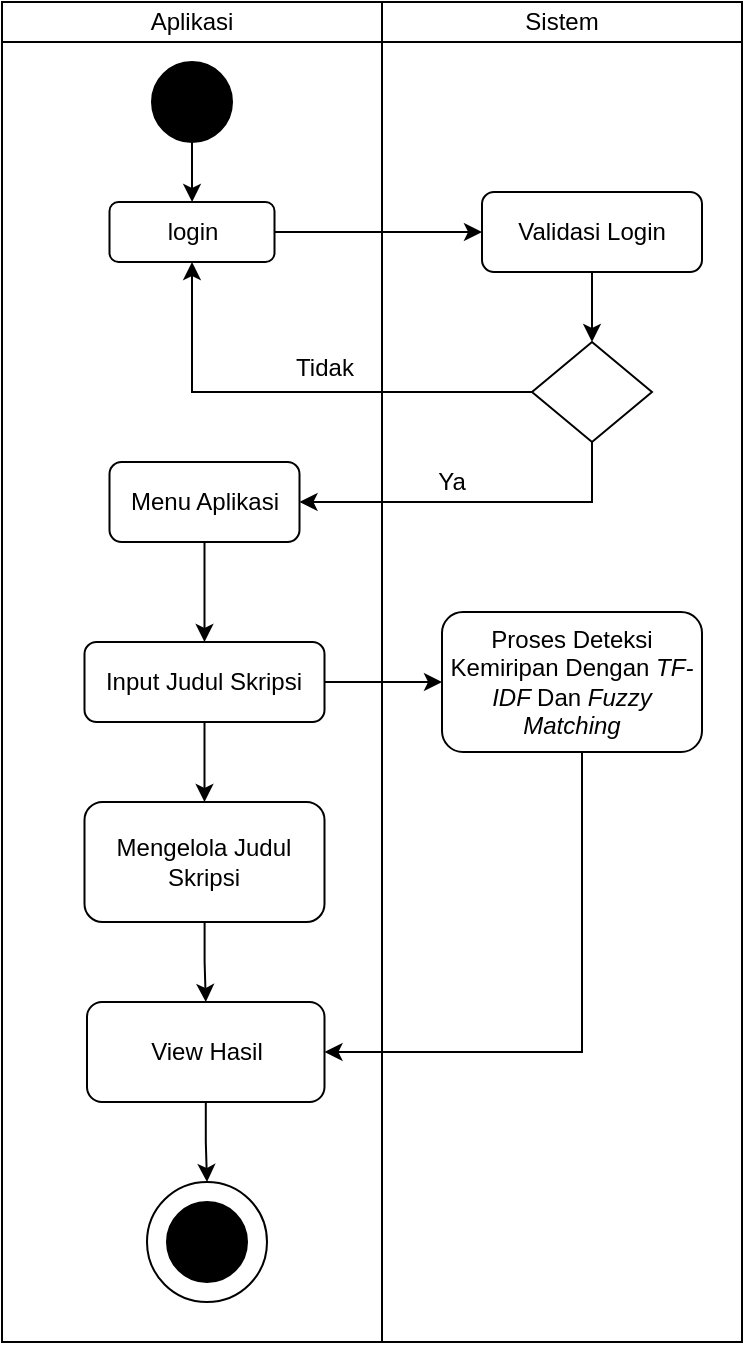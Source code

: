 <mxfile version="24.4.0" type="device">
  <diagram name="Page-1" id="EfUJFs19mwuwOZBDvQ59">
    <mxGraphModel dx="1453" dy="788" grid="1" gridSize="10" guides="1" tooltips="1" connect="1" arrows="1" fold="1" page="1" pageScale="1" pageWidth="850" pageHeight="1100" math="0" shadow="0">
      <root>
        <mxCell id="0" />
        <mxCell id="1" parent="0" />
        <mxCell id="KNtYla58p1ee00Tm7Snt-2" value="&lt;span style=&quot;font-weight: normal;&quot;&gt;Aplikasi&lt;/span&gt;" style="swimlane;startSize=20;whiteSpace=wrap;html=1;" vertex="1" parent="1">
          <mxGeometry x="180" y="90" width="190" height="670" as="geometry">
            <mxRectangle x="360" y="90" width="70" height="30" as="alternateBounds" />
          </mxGeometry>
        </mxCell>
        <mxCell id="KNtYla58p1ee00Tm7Snt-7" value="" style="edgeStyle=orthogonalEdgeStyle;rounded=0;orthogonalLoop=1;jettySize=auto;html=1;" edge="1" parent="KNtYla58p1ee00Tm7Snt-2" source="KNtYla58p1ee00Tm7Snt-4" target="KNtYla58p1ee00Tm7Snt-5">
          <mxGeometry relative="1" as="geometry" />
        </mxCell>
        <mxCell id="KNtYla58p1ee00Tm7Snt-4" value="" style="ellipse;whiteSpace=wrap;html=1;aspect=fixed;fillColor=#000000;" vertex="1" parent="KNtYla58p1ee00Tm7Snt-2">
          <mxGeometry x="75" y="30" width="40" height="40" as="geometry" />
        </mxCell>
        <mxCell id="KNtYla58p1ee00Tm7Snt-5" value="login" style="rounded=1;whiteSpace=wrap;html=1;" vertex="1" parent="KNtYla58p1ee00Tm7Snt-2">
          <mxGeometry x="53.75" y="100" width="82.5" height="30" as="geometry" />
        </mxCell>
        <mxCell id="KNtYla58p1ee00Tm7Snt-18" style="edgeStyle=orthogonalEdgeStyle;rounded=0;orthogonalLoop=1;jettySize=auto;html=1;entryX=0.5;entryY=0;entryDx=0;entryDy=0;" edge="1" parent="KNtYla58p1ee00Tm7Snt-2" source="KNtYla58p1ee00Tm7Snt-13" target="KNtYla58p1ee00Tm7Snt-17">
          <mxGeometry relative="1" as="geometry" />
        </mxCell>
        <mxCell id="KNtYla58p1ee00Tm7Snt-13" value="Menu Aplikasi" style="rounded=1;whiteSpace=wrap;html=1;" vertex="1" parent="KNtYla58p1ee00Tm7Snt-2">
          <mxGeometry x="53.75" y="230" width="95" height="40" as="geometry" />
        </mxCell>
        <mxCell id="KNtYla58p1ee00Tm7Snt-16" value="Tidak" style="text;html=1;align=center;verticalAlign=middle;resizable=0;points=[];autosize=1;strokeColor=none;fillColor=none;" vertex="1" parent="KNtYla58p1ee00Tm7Snt-2">
          <mxGeometry x="136.25" y="168" width="50" height="30" as="geometry" />
        </mxCell>
        <mxCell id="KNtYla58p1ee00Tm7Snt-33" value="" style="edgeStyle=orthogonalEdgeStyle;rounded=0;orthogonalLoop=1;jettySize=auto;html=1;" edge="1" parent="KNtYla58p1ee00Tm7Snt-2" source="KNtYla58p1ee00Tm7Snt-17" target="KNtYla58p1ee00Tm7Snt-31">
          <mxGeometry relative="1" as="geometry" />
        </mxCell>
        <mxCell id="KNtYla58p1ee00Tm7Snt-17" value="Input Judul Skripsi" style="rounded=1;whiteSpace=wrap;html=1;" vertex="1" parent="KNtYla58p1ee00Tm7Snt-2">
          <mxGeometry x="41.25" y="320" width="120" height="40" as="geometry" />
        </mxCell>
        <mxCell id="KNtYla58p1ee00Tm7Snt-29" value="" style="edgeStyle=orthogonalEdgeStyle;rounded=0;orthogonalLoop=1;jettySize=auto;html=1;" edge="1" parent="KNtYla58p1ee00Tm7Snt-2" source="KNtYla58p1ee00Tm7Snt-21" target="KNtYla58p1ee00Tm7Snt-28">
          <mxGeometry relative="1" as="geometry" />
        </mxCell>
        <mxCell id="KNtYla58p1ee00Tm7Snt-21" value="View Hasil" style="rounded=1;whiteSpace=wrap;html=1;" vertex="1" parent="KNtYla58p1ee00Tm7Snt-2">
          <mxGeometry x="42.5" y="500" width="118.75" height="50" as="geometry" />
        </mxCell>
        <mxCell id="KNtYla58p1ee00Tm7Snt-24" value="" style="ellipse;whiteSpace=wrap;html=1;aspect=fixed;fillColor=#000000;" vertex="1" parent="KNtYla58p1ee00Tm7Snt-2">
          <mxGeometry x="82.5" y="600" width="40" height="40" as="geometry" />
        </mxCell>
        <mxCell id="KNtYla58p1ee00Tm7Snt-28" value="" style="ellipse;whiteSpace=wrap;html=1;aspect=fixed;fillColor=none;" vertex="1" parent="KNtYla58p1ee00Tm7Snt-2">
          <mxGeometry x="72.5" y="590" width="60" height="60" as="geometry" />
        </mxCell>
        <mxCell id="KNtYla58p1ee00Tm7Snt-35" value="" style="edgeStyle=orthogonalEdgeStyle;rounded=0;orthogonalLoop=1;jettySize=auto;html=1;" edge="1" parent="KNtYla58p1ee00Tm7Snt-2" source="KNtYla58p1ee00Tm7Snt-31" target="KNtYla58p1ee00Tm7Snt-21">
          <mxGeometry relative="1" as="geometry" />
        </mxCell>
        <mxCell id="KNtYla58p1ee00Tm7Snt-31" value="Mengelola Judul Skripsi" style="rounded=1;whiteSpace=wrap;html=1;" vertex="1" parent="KNtYla58p1ee00Tm7Snt-2">
          <mxGeometry x="41.25" y="400" width="120" height="60" as="geometry" />
        </mxCell>
        <mxCell id="KNtYla58p1ee00Tm7Snt-3" value="&lt;span style=&quot;font-weight: normal;&quot;&gt;Sistem&lt;/span&gt;" style="swimlane;startSize=20;whiteSpace=wrap;html=1;" vertex="1" parent="1">
          <mxGeometry x="370" y="90" width="180" height="670" as="geometry" />
        </mxCell>
        <mxCell id="KNtYla58p1ee00Tm7Snt-11" value="" style="edgeStyle=orthogonalEdgeStyle;rounded=0;orthogonalLoop=1;jettySize=auto;html=1;" edge="1" parent="KNtYla58p1ee00Tm7Snt-3" source="KNtYla58p1ee00Tm7Snt-8" target="KNtYla58p1ee00Tm7Snt-10">
          <mxGeometry relative="1" as="geometry" />
        </mxCell>
        <mxCell id="KNtYla58p1ee00Tm7Snt-8" value="Validasi Login" style="rounded=1;whiteSpace=wrap;html=1;" vertex="1" parent="KNtYla58p1ee00Tm7Snt-3">
          <mxGeometry x="50" y="95" width="110" height="40" as="geometry" />
        </mxCell>
        <mxCell id="KNtYla58p1ee00Tm7Snt-10" value="" style="rhombus;whiteSpace=wrap;html=1;" vertex="1" parent="KNtYla58p1ee00Tm7Snt-3">
          <mxGeometry x="75" y="170" width="60" height="50" as="geometry" />
        </mxCell>
        <mxCell id="KNtYla58p1ee00Tm7Snt-15" value="Ya" style="text;html=1;align=center;verticalAlign=middle;whiteSpace=wrap;rounded=0;" vertex="1" parent="KNtYla58p1ee00Tm7Snt-3">
          <mxGeometry x="15" y="230" width="40" height="20" as="geometry" />
        </mxCell>
        <mxCell id="KNtYla58p1ee00Tm7Snt-19" value="Proses Deteksi Kemiripan Dengan &lt;i&gt;TF-IDF &lt;/i&gt;Dan &lt;i&gt;Fuzzy Matching&lt;/i&gt;" style="rounded=1;whiteSpace=wrap;html=1;" vertex="1" parent="KNtYla58p1ee00Tm7Snt-3">
          <mxGeometry x="30" y="305" width="130" height="70" as="geometry" />
        </mxCell>
        <mxCell id="KNtYla58p1ee00Tm7Snt-9" style="edgeStyle=orthogonalEdgeStyle;rounded=0;orthogonalLoop=1;jettySize=auto;html=1;entryX=0;entryY=0.5;entryDx=0;entryDy=0;" edge="1" parent="1" source="KNtYla58p1ee00Tm7Snt-5" target="KNtYla58p1ee00Tm7Snt-8">
          <mxGeometry relative="1" as="geometry" />
        </mxCell>
        <mxCell id="KNtYla58p1ee00Tm7Snt-12" style="edgeStyle=orthogonalEdgeStyle;rounded=0;orthogonalLoop=1;jettySize=auto;html=1;entryX=0.5;entryY=1;entryDx=0;entryDy=0;" edge="1" parent="1" source="KNtYla58p1ee00Tm7Snt-10" target="KNtYla58p1ee00Tm7Snt-5">
          <mxGeometry relative="1" as="geometry" />
        </mxCell>
        <mxCell id="KNtYla58p1ee00Tm7Snt-14" style="edgeStyle=orthogonalEdgeStyle;rounded=0;orthogonalLoop=1;jettySize=auto;html=1;entryX=1;entryY=0.5;entryDx=0;entryDy=0;" edge="1" parent="1" source="KNtYla58p1ee00Tm7Snt-10" target="KNtYla58p1ee00Tm7Snt-13">
          <mxGeometry relative="1" as="geometry">
            <Array as="points">
              <mxPoint x="475" y="340" />
            </Array>
          </mxGeometry>
        </mxCell>
        <mxCell id="KNtYla58p1ee00Tm7Snt-20" style="edgeStyle=orthogonalEdgeStyle;rounded=0;orthogonalLoop=1;jettySize=auto;html=1;" edge="1" parent="1" source="KNtYla58p1ee00Tm7Snt-17" target="KNtYla58p1ee00Tm7Snt-19">
          <mxGeometry relative="1" as="geometry" />
        </mxCell>
        <mxCell id="KNtYla58p1ee00Tm7Snt-22" style="edgeStyle=orthogonalEdgeStyle;rounded=0;orthogonalLoop=1;jettySize=auto;html=1;entryX=1;entryY=0.5;entryDx=0;entryDy=0;" edge="1" parent="1" source="KNtYla58p1ee00Tm7Snt-19" target="KNtYla58p1ee00Tm7Snt-21">
          <mxGeometry relative="1" as="geometry">
            <Array as="points">
              <mxPoint x="470" y="615" />
            </Array>
          </mxGeometry>
        </mxCell>
      </root>
    </mxGraphModel>
  </diagram>
</mxfile>
